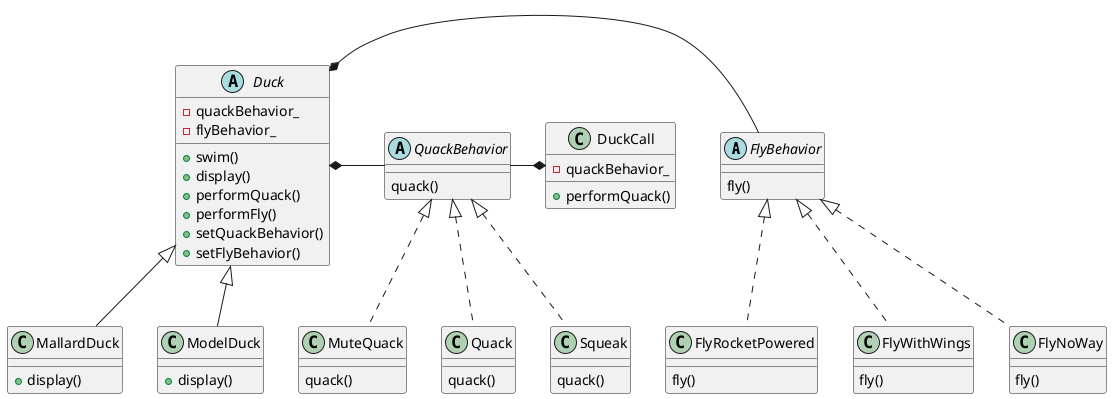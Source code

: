 @startuml strategy

abstract class FlyBehavior{
    fly()
}

class FlyWithWings{
    fly()
}

class FlyNoWay{
    fly()
}

class FlyRocketPowered{
    fly()
}


abstract class QuackBehavior{
    quack()
}

class Quack{
    quack()
}

class Squeak{
    quack()
}

class MuteQuack{
    quack()
}


abstract class Duck{
    -quackBehavior_
    -flyBehavior_
    +swim()
    +display()
    +performQuack()
    +performFly()
    +setQuackBehavior()
    +setFlyBehavior()
}

class MallardDuck{
    +display()
}

class ModelDuck{
    +display()
}

class DuckCall{
    -quackBehavior_
    +performQuack()

}

FlyBehavior <|.. FlyWithWings
FlyBehavior <|.. FlyNoWay
FlyBehavior <|.. FlyRocketPowered

QuackBehavior <|.. Quack
QuackBehavior <|.. Squeak
QuackBehavior <|.. MuteQuack

Duck *- FlyBehavior
Duck *- QuackBehavior

QuackBehavior -* DuckCall

Duck <|-- MallardDuck
Duck <|-- ModelDuck

@enduml strategy